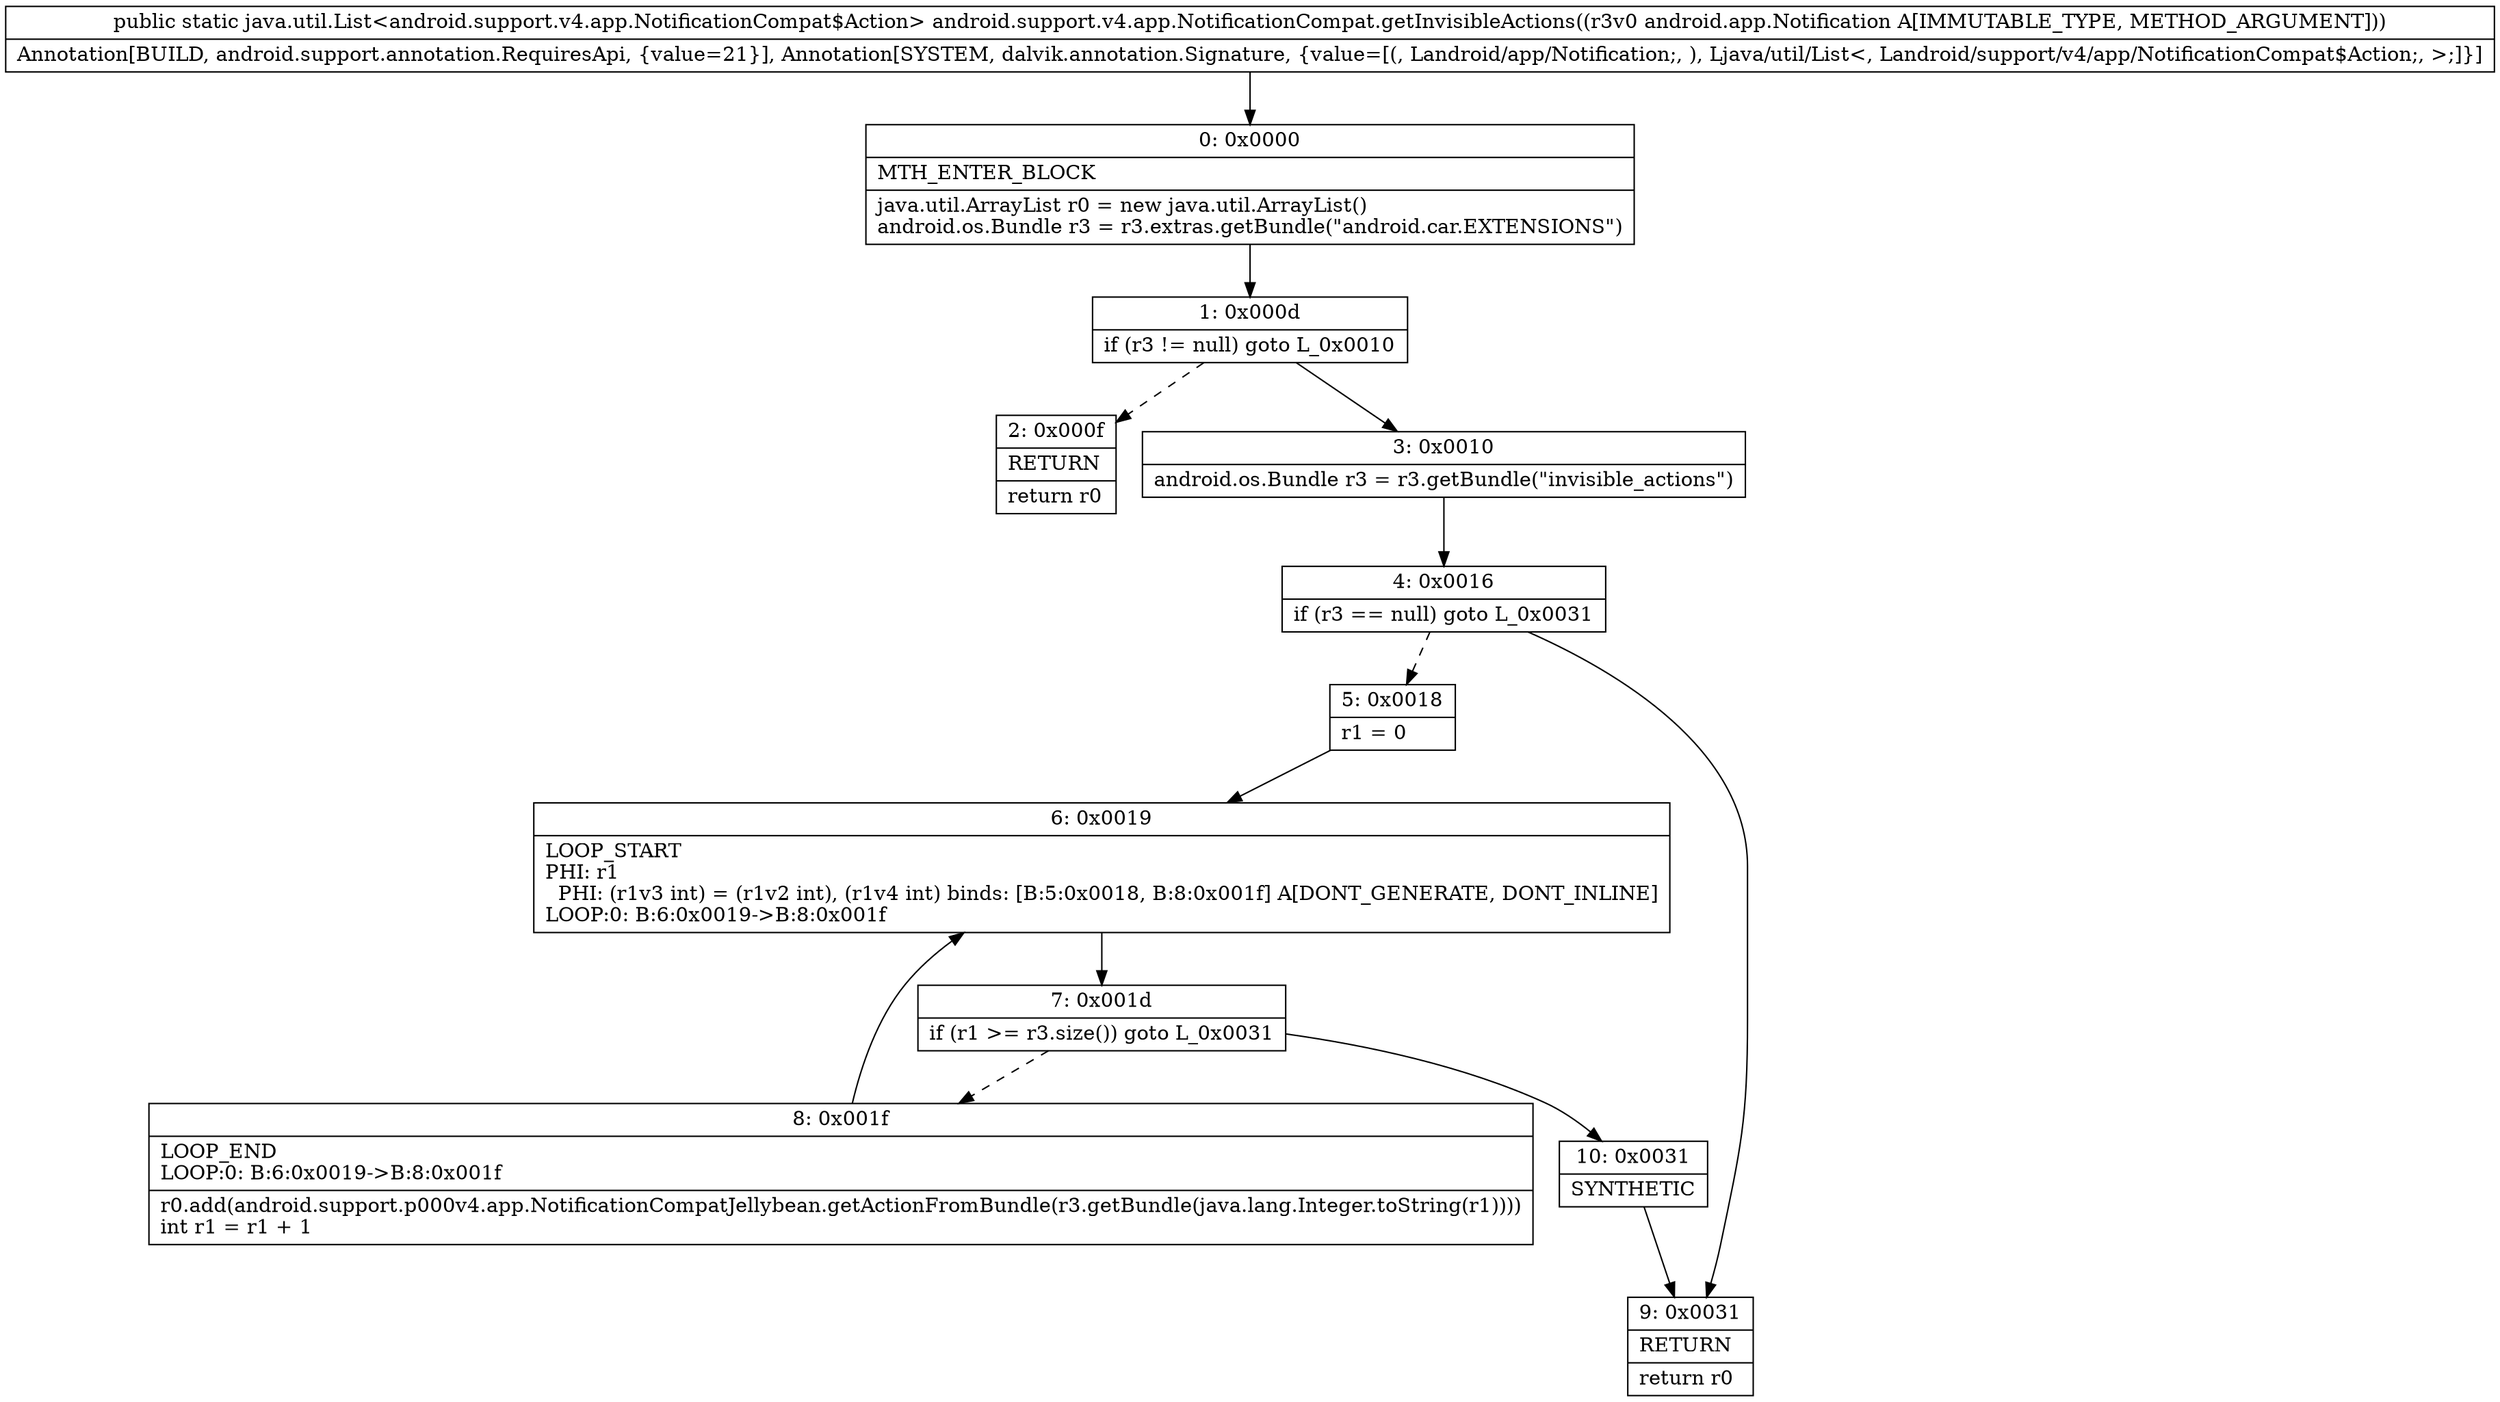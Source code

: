digraph "CFG forandroid.support.v4.app.NotificationCompat.getInvisibleActions(Landroid\/app\/Notification;)Ljava\/util\/List;" {
Node_0 [shape=record,label="{0\:\ 0x0000|MTH_ENTER_BLOCK\l|java.util.ArrayList r0 = new java.util.ArrayList()\landroid.os.Bundle r3 = r3.extras.getBundle(\"android.car.EXTENSIONS\")\l}"];
Node_1 [shape=record,label="{1\:\ 0x000d|if (r3 != null) goto L_0x0010\l}"];
Node_2 [shape=record,label="{2\:\ 0x000f|RETURN\l|return r0\l}"];
Node_3 [shape=record,label="{3\:\ 0x0010|android.os.Bundle r3 = r3.getBundle(\"invisible_actions\")\l}"];
Node_4 [shape=record,label="{4\:\ 0x0016|if (r3 == null) goto L_0x0031\l}"];
Node_5 [shape=record,label="{5\:\ 0x0018|r1 = 0\l}"];
Node_6 [shape=record,label="{6\:\ 0x0019|LOOP_START\lPHI: r1 \l  PHI: (r1v3 int) = (r1v2 int), (r1v4 int) binds: [B:5:0x0018, B:8:0x001f] A[DONT_GENERATE, DONT_INLINE]\lLOOP:0: B:6:0x0019\-\>B:8:0x001f\l}"];
Node_7 [shape=record,label="{7\:\ 0x001d|if (r1 \>= r3.size()) goto L_0x0031\l}"];
Node_8 [shape=record,label="{8\:\ 0x001f|LOOP_END\lLOOP:0: B:6:0x0019\-\>B:8:0x001f\l|r0.add(android.support.p000v4.app.NotificationCompatJellybean.getActionFromBundle(r3.getBundle(java.lang.Integer.toString(r1))))\lint r1 = r1 + 1\l}"];
Node_9 [shape=record,label="{9\:\ 0x0031|RETURN\l|return r0\l}"];
Node_10 [shape=record,label="{10\:\ 0x0031|SYNTHETIC\l}"];
MethodNode[shape=record,label="{public static java.util.List\<android.support.v4.app.NotificationCompat$Action\> android.support.v4.app.NotificationCompat.getInvisibleActions((r3v0 android.app.Notification A[IMMUTABLE_TYPE, METHOD_ARGUMENT]))  | Annotation[BUILD, android.support.annotation.RequiresApi, \{value=21\}], Annotation[SYSTEM, dalvik.annotation.Signature, \{value=[(, Landroid\/app\/Notification;, ), Ljava\/util\/List\<, Landroid\/support\/v4\/app\/NotificationCompat$Action;, \>;]\}]\l}"];
MethodNode -> Node_0;
Node_0 -> Node_1;
Node_1 -> Node_2[style=dashed];
Node_1 -> Node_3;
Node_3 -> Node_4;
Node_4 -> Node_5[style=dashed];
Node_4 -> Node_9;
Node_5 -> Node_6;
Node_6 -> Node_7;
Node_7 -> Node_8[style=dashed];
Node_7 -> Node_10;
Node_8 -> Node_6;
Node_10 -> Node_9;
}


